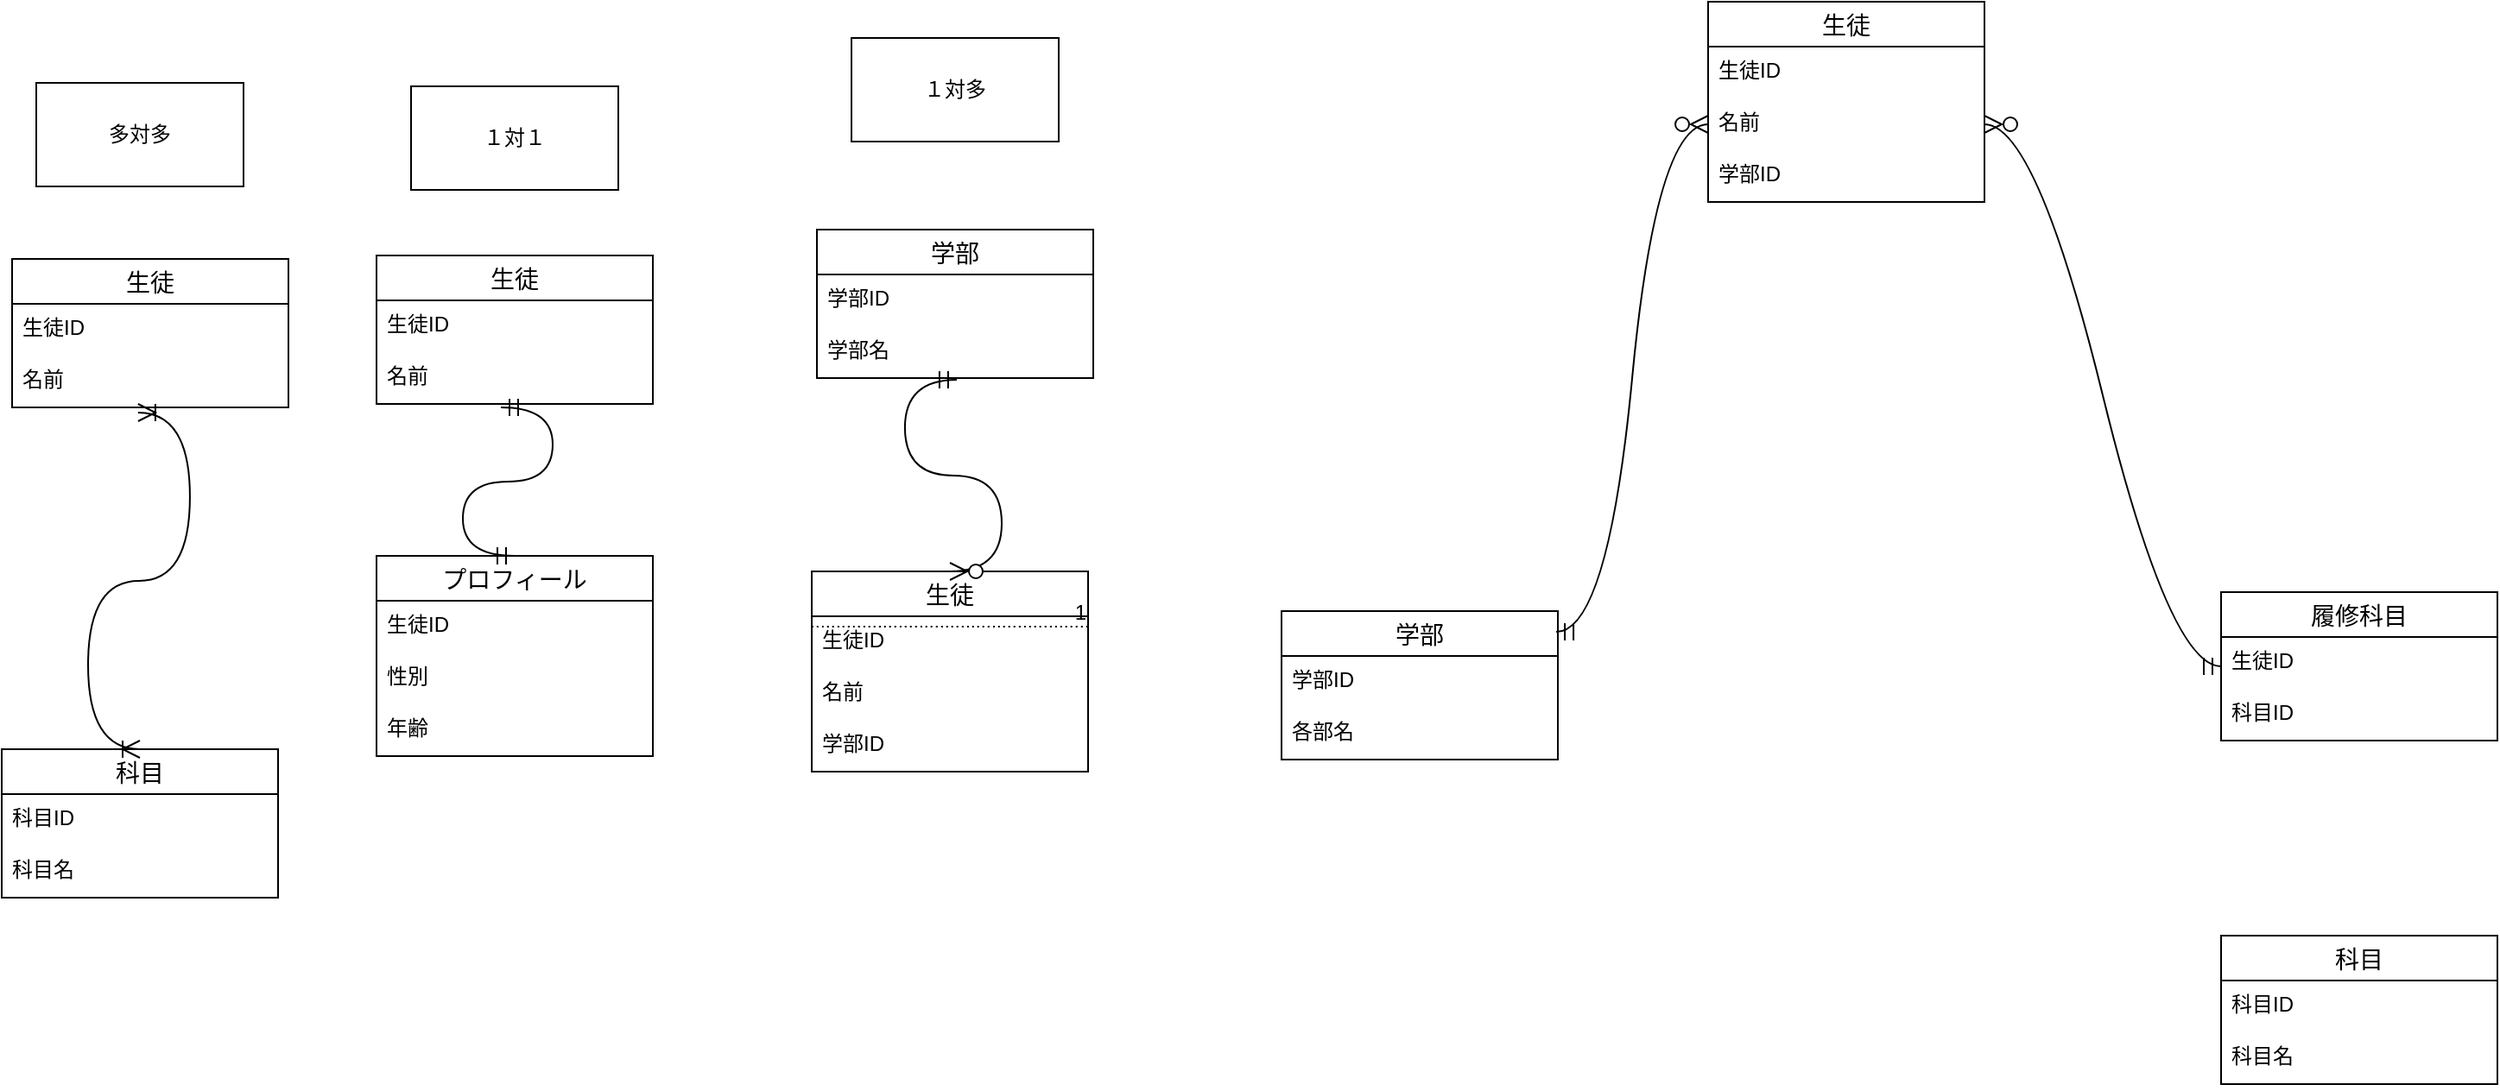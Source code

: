 <mxfile version="26.2.5">
  <diagram name="ページ1" id="9RHdNtQ_W2AI37oHnFSG">
    <mxGraphModel dx="1510" dy="1215" grid="0" gridSize="10" guides="1" tooltips="1" connect="1" arrows="1" fold="1" page="0" pageScale="1" pageWidth="827" pageHeight="1169" math="0" shadow="0">
      <root>
        <mxCell id="0" />
        <mxCell id="1" parent="0" />
        <mxCell id="5upYqGIjZJC8o411jshf-14" value="生徒" style="swimlane;fontStyle=0;childLayout=stackLayout;horizontal=1;startSize=26;horizontalStack=0;resizeParent=1;resizeParentMax=0;resizeLast=0;collapsible=1;marginBottom=0;align=center;fontSize=14;" vertex="1" parent="1">
          <mxGeometry x="290" y="-282" width="160" height="116" as="geometry" />
        </mxCell>
        <mxCell id="5upYqGIjZJC8o411jshf-15" value="生徒ID" style="text;strokeColor=none;fillColor=none;spacingLeft=4;spacingRight=4;overflow=hidden;rotatable=0;points=[[0,0.5],[1,0.5]];portConstraint=eastwest;fontSize=12;whiteSpace=wrap;html=1;" vertex="1" parent="5upYqGIjZJC8o411jshf-14">
          <mxGeometry y="26" width="160" height="30" as="geometry" />
        </mxCell>
        <mxCell id="5upYqGIjZJC8o411jshf-16" value="名前&lt;div&gt;&lt;br&gt;&lt;/div&gt;" style="text;strokeColor=none;fillColor=none;spacingLeft=4;spacingRight=4;overflow=hidden;rotatable=0;points=[[0,0.5],[1,0.5]];portConstraint=eastwest;fontSize=12;whiteSpace=wrap;html=1;" vertex="1" parent="5upYqGIjZJC8o411jshf-14">
          <mxGeometry y="56" width="160" height="30" as="geometry" />
        </mxCell>
        <mxCell id="5upYqGIjZJC8o411jshf-17" value="学部ID" style="text;strokeColor=none;fillColor=none;spacingLeft=4;spacingRight=4;overflow=hidden;rotatable=0;points=[[0,0.5],[1,0.5]];portConstraint=eastwest;fontSize=12;whiteSpace=wrap;html=1;" vertex="1" parent="5upYqGIjZJC8o411jshf-14">
          <mxGeometry y="86" width="160" height="30" as="geometry" />
        </mxCell>
        <mxCell id="5upYqGIjZJC8o411jshf-26" value="学部" style="swimlane;fontStyle=0;childLayout=stackLayout;horizontal=1;startSize=26;horizontalStack=0;resizeParent=1;resizeParentMax=0;resizeLast=0;collapsible=1;marginBottom=0;align=center;fontSize=14;" vertex="1" parent="1">
          <mxGeometry x="43" y="71" width="160" height="86" as="geometry" />
        </mxCell>
        <mxCell id="5upYqGIjZJC8o411jshf-27" value="学部ID" style="text;strokeColor=none;fillColor=none;spacingLeft=4;spacingRight=4;overflow=hidden;rotatable=0;points=[[0,0.5],[1,0.5]];portConstraint=eastwest;fontSize=12;whiteSpace=wrap;html=1;" vertex="1" parent="5upYqGIjZJC8o411jshf-26">
          <mxGeometry y="26" width="160" height="30" as="geometry" />
        </mxCell>
        <mxCell id="5upYqGIjZJC8o411jshf-28" value="各部名" style="text;strokeColor=none;fillColor=none;spacingLeft=4;spacingRight=4;overflow=hidden;rotatable=0;points=[[0,0.5],[1,0.5]];portConstraint=eastwest;fontSize=12;whiteSpace=wrap;html=1;" vertex="1" parent="5upYqGIjZJC8o411jshf-26">
          <mxGeometry y="56" width="160" height="30" as="geometry" />
        </mxCell>
        <mxCell id="5upYqGIjZJC8o411jshf-30" value="履修科目" style="swimlane;fontStyle=0;childLayout=stackLayout;horizontal=1;startSize=26;horizontalStack=0;resizeParent=1;resizeParentMax=0;resizeLast=0;collapsible=1;marginBottom=0;align=center;fontSize=14;" vertex="1" parent="1">
          <mxGeometry x="587" y="60" width="160" height="86" as="geometry" />
        </mxCell>
        <mxCell id="5upYqGIjZJC8o411jshf-31" value="生徒ID" style="text;strokeColor=none;fillColor=none;spacingLeft=4;spacingRight=4;overflow=hidden;rotatable=0;points=[[0,0.5],[1,0.5]];portConstraint=eastwest;fontSize=12;whiteSpace=wrap;html=1;" vertex="1" parent="5upYqGIjZJC8o411jshf-30">
          <mxGeometry y="26" width="160" height="30" as="geometry" />
        </mxCell>
        <mxCell id="5upYqGIjZJC8o411jshf-32" value="科目ID" style="text;strokeColor=none;fillColor=none;spacingLeft=4;spacingRight=4;overflow=hidden;rotatable=0;points=[[0,0.5],[1,0.5]];portConstraint=eastwest;fontSize=12;whiteSpace=wrap;html=1;" vertex="1" parent="5upYqGIjZJC8o411jshf-30">
          <mxGeometry y="56" width="160" height="30" as="geometry" />
        </mxCell>
        <mxCell id="5upYqGIjZJC8o411jshf-34" value="科目" style="swimlane;fontStyle=0;childLayout=stackLayout;horizontal=1;startSize=26;horizontalStack=0;resizeParent=1;resizeParentMax=0;resizeLast=0;collapsible=1;marginBottom=0;align=center;fontSize=14;" vertex="1" parent="1">
          <mxGeometry x="587" y="259" width="160" height="86" as="geometry" />
        </mxCell>
        <mxCell id="5upYqGIjZJC8o411jshf-35" value="科目ID" style="text;strokeColor=none;fillColor=none;spacingLeft=4;spacingRight=4;overflow=hidden;rotatable=0;points=[[0,0.5],[1,0.5]];portConstraint=eastwest;fontSize=12;whiteSpace=wrap;html=1;" vertex="1" parent="5upYqGIjZJC8o411jshf-34">
          <mxGeometry y="26" width="160" height="30" as="geometry" />
        </mxCell>
        <mxCell id="5upYqGIjZJC8o411jshf-36" value="科目名" style="text;strokeColor=none;fillColor=none;spacingLeft=4;spacingRight=4;overflow=hidden;rotatable=0;points=[[0,0.5],[1,0.5]];portConstraint=eastwest;fontSize=12;whiteSpace=wrap;html=1;" vertex="1" parent="5upYqGIjZJC8o411jshf-34">
          <mxGeometry y="56" width="160" height="30" as="geometry" />
        </mxCell>
        <mxCell id="5upYqGIjZJC8o411jshf-47" value="" style="edgeStyle=entityRelationEdgeStyle;fontSize=12;html=1;endArrow=ERzeroToMany;startArrow=ERmandOne;rounded=0;startSize=8;endSize=8;curved=1;exitX=0.994;exitY=0.14;exitDx=0;exitDy=0;exitPerimeter=0;entryX=0;entryY=0.5;entryDx=0;entryDy=0;" edge="1" parent="1" source="5upYqGIjZJC8o411jshf-26" target="5upYqGIjZJC8o411jshf-16">
          <mxGeometry width="100" height="100" relative="1" as="geometry">
            <mxPoint x="15" y="45" as="sourcePoint" />
            <mxPoint x="115" y="-55" as="targetPoint" />
            <Array as="points">
              <mxPoint x="216" y="-114" />
              <mxPoint x="288" y="115" />
            </Array>
          </mxGeometry>
        </mxCell>
        <mxCell id="5upYqGIjZJC8o411jshf-48" value="" style="edgeStyle=entityRelationEdgeStyle;fontSize=12;html=1;endArrow=ERzeroToMany;startArrow=ERmandOne;rounded=0;startSize=8;endSize=8;curved=1;entryX=1;entryY=0.5;entryDx=0;entryDy=0;" edge="1" parent="1" source="5upYqGIjZJC8o411jshf-30" target="5upYqGIjZJC8o411jshf-16">
          <mxGeometry width="100" height="100" relative="1" as="geometry">
            <mxPoint x="150" y="148" as="sourcePoint" />
            <mxPoint x="283" y="49" as="targetPoint" />
            <Array as="points">
              <mxPoint x="227" y="172" />
              <mxPoint x="242" y="67" />
              <mxPoint x="253" y="166" />
              <mxPoint x="244" y="182" />
              <mxPoint x="82" y="38" />
              <mxPoint x="225" y="44" />
            </Array>
          </mxGeometry>
        </mxCell>
        <mxCell id="5upYqGIjZJC8o411jshf-49" value="１対１" style="rounded=0;whiteSpace=wrap;html=1;" vertex="1" parent="1">
          <mxGeometry x="-461" y="-233" width="120" height="60" as="geometry" />
        </mxCell>
        <mxCell id="5upYqGIjZJC8o411jshf-50" value="生徒" style="swimlane;fontStyle=0;childLayout=stackLayout;horizontal=1;startSize=26;horizontalStack=0;resizeParent=1;resizeParentMax=0;resizeLast=0;collapsible=1;marginBottom=0;align=center;fontSize=14;" vertex="1" parent="1">
          <mxGeometry x="-481" y="-135" width="160" height="86" as="geometry" />
        </mxCell>
        <mxCell id="5upYqGIjZJC8o411jshf-51" value="生徒ID" style="text;strokeColor=none;fillColor=none;spacingLeft=4;spacingRight=4;overflow=hidden;rotatable=0;points=[[0,0.5],[1,0.5]];portConstraint=eastwest;fontSize=12;whiteSpace=wrap;html=1;" vertex="1" parent="5upYqGIjZJC8o411jshf-50">
          <mxGeometry y="26" width="160" height="30" as="geometry" />
        </mxCell>
        <mxCell id="5upYqGIjZJC8o411jshf-52" value="名前" style="text;strokeColor=none;fillColor=none;spacingLeft=4;spacingRight=4;overflow=hidden;rotatable=0;points=[[0,0.5],[1,0.5]];portConstraint=eastwest;fontSize=12;whiteSpace=wrap;html=1;" vertex="1" parent="5upYqGIjZJC8o411jshf-50">
          <mxGeometry y="56" width="160" height="30" as="geometry" />
        </mxCell>
        <mxCell id="5upYqGIjZJC8o411jshf-54" value="プロフィール" style="swimlane;fontStyle=0;childLayout=stackLayout;horizontal=1;startSize=26;horizontalStack=0;resizeParent=1;resizeParentMax=0;resizeLast=0;collapsible=1;marginBottom=0;align=center;fontSize=14;" vertex="1" parent="1">
          <mxGeometry x="-481" y="39" width="160" height="116" as="geometry" />
        </mxCell>
        <mxCell id="5upYqGIjZJC8o411jshf-55" value="生徒ID" style="text;strokeColor=none;fillColor=none;spacingLeft=4;spacingRight=4;overflow=hidden;rotatable=0;points=[[0,0.5],[1,0.5]];portConstraint=eastwest;fontSize=12;whiteSpace=wrap;html=1;" vertex="1" parent="5upYqGIjZJC8o411jshf-54">
          <mxGeometry y="26" width="160" height="30" as="geometry" />
        </mxCell>
        <mxCell id="5upYqGIjZJC8o411jshf-56" value="性別" style="text;strokeColor=none;fillColor=none;spacingLeft=4;spacingRight=4;overflow=hidden;rotatable=0;points=[[0,0.5],[1,0.5]];portConstraint=eastwest;fontSize=12;whiteSpace=wrap;html=1;" vertex="1" parent="5upYqGIjZJC8o411jshf-54">
          <mxGeometry y="56" width="160" height="30" as="geometry" />
        </mxCell>
        <mxCell id="5upYqGIjZJC8o411jshf-57" value="年齢" style="text;strokeColor=none;fillColor=none;spacingLeft=4;spacingRight=4;overflow=hidden;rotatable=0;points=[[0,0.5],[1,0.5]];portConstraint=eastwest;fontSize=12;whiteSpace=wrap;html=1;" vertex="1" parent="5upYqGIjZJC8o411jshf-54">
          <mxGeometry y="86" width="160" height="30" as="geometry" />
        </mxCell>
        <mxCell id="5upYqGIjZJC8o411jshf-58" value="" style="edgeStyle=entityRelationEdgeStyle;fontSize=12;html=1;endArrow=ERmandOne;startArrow=ERmandOne;rounded=0;startSize=8;endSize=8;curved=1;entryX=0.45;entryY=1.067;entryDx=0;entryDy=0;entryPerimeter=0;exitX=0.5;exitY=0;exitDx=0;exitDy=0;" edge="1" parent="1" source="5upYqGIjZJC8o411jshf-54" target="5upYqGIjZJC8o411jshf-52">
          <mxGeometry width="100" height="100" relative="1" as="geometry">
            <mxPoint x="-277" y="130" as="sourcePoint" />
            <mxPoint x="-177" y="30" as="targetPoint" />
          </mxGeometry>
        </mxCell>
        <mxCell id="5upYqGIjZJC8o411jshf-59" value="学部" style="swimlane;fontStyle=0;childLayout=stackLayout;horizontal=1;startSize=26;horizontalStack=0;resizeParent=1;resizeParentMax=0;resizeLast=0;collapsible=1;marginBottom=0;align=center;fontSize=14;" vertex="1" parent="1">
          <mxGeometry x="-226" y="-150" width="160" height="86" as="geometry" />
        </mxCell>
        <mxCell id="5upYqGIjZJC8o411jshf-60" value="学部ID" style="text;strokeColor=none;fillColor=none;spacingLeft=4;spacingRight=4;overflow=hidden;rotatable=0;points=[[0,0.5],[1,0.5]];portConstraint=eastwest;fontSize=12;whiteSpace=wrap;html=1;" vertex="1" parent="5upYqGIjZJC8o411jshf-59">
          <mxGeometry y="26" width="160" height="30" as="geometry" />
        </mxCell>
        <mxCell id="5upYqGIjZJC8o411jshf-61" value="学部名" style="text;strokeColor=none;fillColor=none;spacingLeft=4;spacingRight=4;overflow=hidden;rotatable=0;points=[[0,0.5],[1,0.5]];portConstraint=eastwest;fontSize=12;whiteSpace=wrap;html=1;" vertex="1" parent="5upYqGIjZJC8o411jshf-59">
          <mxGeometry y="56" width="160" height="30" as="geometry" />
        </mxCell>
        <mxCell id="5upYqGIjZJC8o411jshf-63" value="生徒" style="swimlane;fontStyle=0;childLayout=stackLayout;horizontal=1;startSize=26;horizontalStack=0;resizeParent=1;resizeParentMax=0;resizeLast=0;collapsible=1;marginBottom=0;align=center;fontSize=14;" vertex="1" parent="1">
          <mxGeometry x="-229" y="48" width="160" height="116" as="geometry" />
        </mxCell>
        <mxCell id="5upYqGIjZJC8o411jshf-64" value="生徒ID" style="text;strokeColor=none;fillColor=none;spacingLeft=4;spacingRight=4;overflow=hidden;rotatable=0;points=[[0,0.5],[1,0.5]];portConstraint=eastwest;fontSize=12;whiteSpace=wrap;html=1;" vertex="1" parent="5upYqGIjZJC8o411jshf-63">
          <mxGeometry y="26" width="160" height="30" as="geometry" />
        </mxCell>
        <mxCell id="5upYqGIjZJC8o411jshf-65" value="名前" style="text;strokeColor=none;fillColor=none;spacingLeft=4;spacingRight=4;overflow=hidden;rotatable=0;points=[[0,0.5],[1,0.5]];portConstraint=eastwest;fontSize=12;whiteSpace=wrap;html=1;" vertex="1" parent="5upYqGIjZJC8o411jshf-63">
          <mxGeometry y="56" width="160" height="30" as="geometry" />
        </mxCell>
        <mxCell id="5upYqGIjZJC8o411jshf-66" value="学部ID" style="text;strokeColor=none;fillColor=none;spacingLeft=4;spacingRight=4;overflow=hidden;rotatable=0;points=[[0,0.5],[1,0.5]];portConstraint=eastwest;fontSize=12;whiteSpace=wrap;html=1;" vertex="1" parent="5upYqGIjZJC8o411jshf-63">
          <mxGeometry y="86" width="160" height="30" as="geometry" />
        </mxCell>
        <mxCell id="5upYqGIjZJC8o411jshf-67" value="" style="edgeStyle=entityRelationEdgeStyle;fontSize=12;html=1;endArrow=ERzeroToMany;startArrow=ERmandOne;rounded=0;startSize=8;endSize=8;curved=1;entryX=0.5;entryY=0;entryDx=0;entryDy=0;exitX=0.506;exitY=1.033;exitDx=0;exitDy=0;exitPerimeter=0;" edge="1" parent="1" source="5upYqGIjZJC8o411jshf-61" target="5upYqGIjZJC8o411jshf-63">
          <mxGeometry width="100" height="100" relative="1" as="geometry">
            <mxPoint x="-60" y="108.01" as="sourcePoint" />
            <mxPoint x="-61" y="-6.0" as="targetPoint" />
          </mxGeometry>
        </mxCell>
        <mxCell id="5upYqGIjZJC8o411jshf-68" value="" style="endArrow=none;html=1;rounded=0;dashed=1;dashPattern=1 2;fontSize=12;startSize=8;endSize=8;curved=1;" edge="1" parent="1">
          <mxGeometry relative="1" as="geometry">
            <mxPoint x="-229" y="80" as="sourcePoint" />
            <mxPoint x="-69" y="80" as="targetPoint" />
          </mxGeometry>
        </mxCell>
        <mxCell id="5upYqGIjZJC8o411jshf-69" value="1" style="resizable=0;html=1;whiteSpace=wrap;align=right;verticalAlign=bottom;" connectable="0" vertex="1" parent="5upYqGIjZJC8o411jshf-68">
          <mxGeometry x="1" relative="1" as="geometry" />
        </mxCell>
        <mxCell id="5upYqGIjZJC8o411jshf-71" value="１対多" style="rounded=0;whiteSpace=wrap;html=1;" vertex="1" parent="1">
          <mxGeometry x="-206" y="-261" width="120" height="60" as="geometry" />
        </mxCell>
        <mxCell id="5upYqGIjZJC8o411jshf-72" value="多対多" style="rounded=0;whiteSpace=wrap;html=1;" vertex="1" parent="1">
          <mxGeometry x="-678" y="-235" width="120" height="60" as="geometry" />
        </mxCell>
        <mxCell id="5upYqGIjZJC8o411jshf-73" value="生徒" style="swimlane;fontStyle=0;childLayout=stackLayout;horizontal=1;startSize=26;horizontalStack=0;resizeParent=1;resizeParentMax=0;resizeLast=0;collapsible=1;marginBottom=0;align=center;fontSize=14;" vertex="1" parent="1">
          <mxGeometry x="-692" y="-133" width="160" height="86" as="geometry" />
        </mxCell>
        <mxCell id="5upYqGIjZJC8o411jshf-74" value="生徒ID" style="text;strokeColor=none;fillColor=none;spacingLeft=4;spacingRight=4;overflow=hidden;rotatable=0;points=[[0,0.5],[1,0.5]];portConstraint=eastwest;fontSize=12;whiteSpace=wrap;html=1;" vertex="1" parent="5upYqGIjZJC8o411jshf-73">
          <mxGeometry y="26" width="160" height="30" as="geometry" />
        </mxCell>
        <mxCell id="5upYqGIjZJC8o411jshf-75" value="名前" style="text;strokeColor=none;fillColor=none;spacingLeft=4;spacingRight=4;overflow=hidden;rotatable=0;points=[[0,0.5],[1,0.5]];portConstraint=eastwest;fontSize=12;whiteSpace=wrap;html=1;" vertex="1" parent="5upYqGIjZJC8o411jshf-73">
          <mxGeometry y="56" width="160" height="30" as="geometry" />
        </mxCell>
        <mxCell id="5upYqGIjZJC8o411jshf-77" value="科目" style="swimlane;fontStyle=0;childLayout=stackLayout;horizontal=1;startSize=26;horizontalStack=0;resizeParent=1;resizeParentMax=0;resizeLast=0;collapsible=1;marginBottom=0;align=center;fontSize=14;" vertex="1" parent="1">
          <mxGeometry x="-698" y="151" width="160" height="86" as="geometry" />
        </mxCell>
        <mxCell id="5upYqGIjZJC8o411jshf-78" value="科目ID" style="text;strokeColor=none;fillColor=none;spacingLeft=4;spacingRight=4;overflow=hidden;rotatable=0;points=[[0,0.5],[1,0.5]];portConstraint=eastwest;fontSize=12;whiteSpace=wrap;html=1;" vertex="1" parent="5upYqGIjZJC8o411jshf-77">
          <mxGeometry y="26" width="160" height="30" as="geometry" />
        </mxCell>
        <mxCell id="5upYqGIjZJC8o411jshf-79" value="科目名" style="text;strokeColor=none;fillColor=none;spacingLeft=4;spacingRight=4;overflow=hidden;rotatable=0;points=[[0,0.5],[1,0.5]];portConstraint=eastwest;fontSize=12;whiteSpace=wrap;html=1;" vertex="1" parent="5upYqGIjZJC8o411jshf-77">
          <mxGeometry y="56" width="160" height="30" as="geometry" />
        </mxCell>
        <mxCell id="5upYqGIjZJC8o411jshf-81" value="" style="edgeStyle=entityRelationEdgeStyle;fontSize=12;html=1;endArrow=ERoneToMany;startArrow=ERoneToMany;rounded=0;startSize=8;endSize=8;curved=1;entryX=0.456;entryY=1.1;entryDx=0;entryDy=0;entryPerimeter=0;exitX=0.5;exitY=0;exitDx=0;exitDy=0;" edge="1" parent="1" source="5upYqGIjZJC8o411jshf-77" target="5upYqGIjZJC8o411jshf-75">
          <mxGeometry width="100" height="100" relative="1" as="geometry">
            <mxPoint x="-417" y="130" as="sourcePoint" />
            <mxPoint x="-611.04" y="-17.99" as="targetPoint" />
          </mxGeometry>
        </mxCell>
      </root>
    </mxGraphModel>
  </diagram>
</mxfile>
